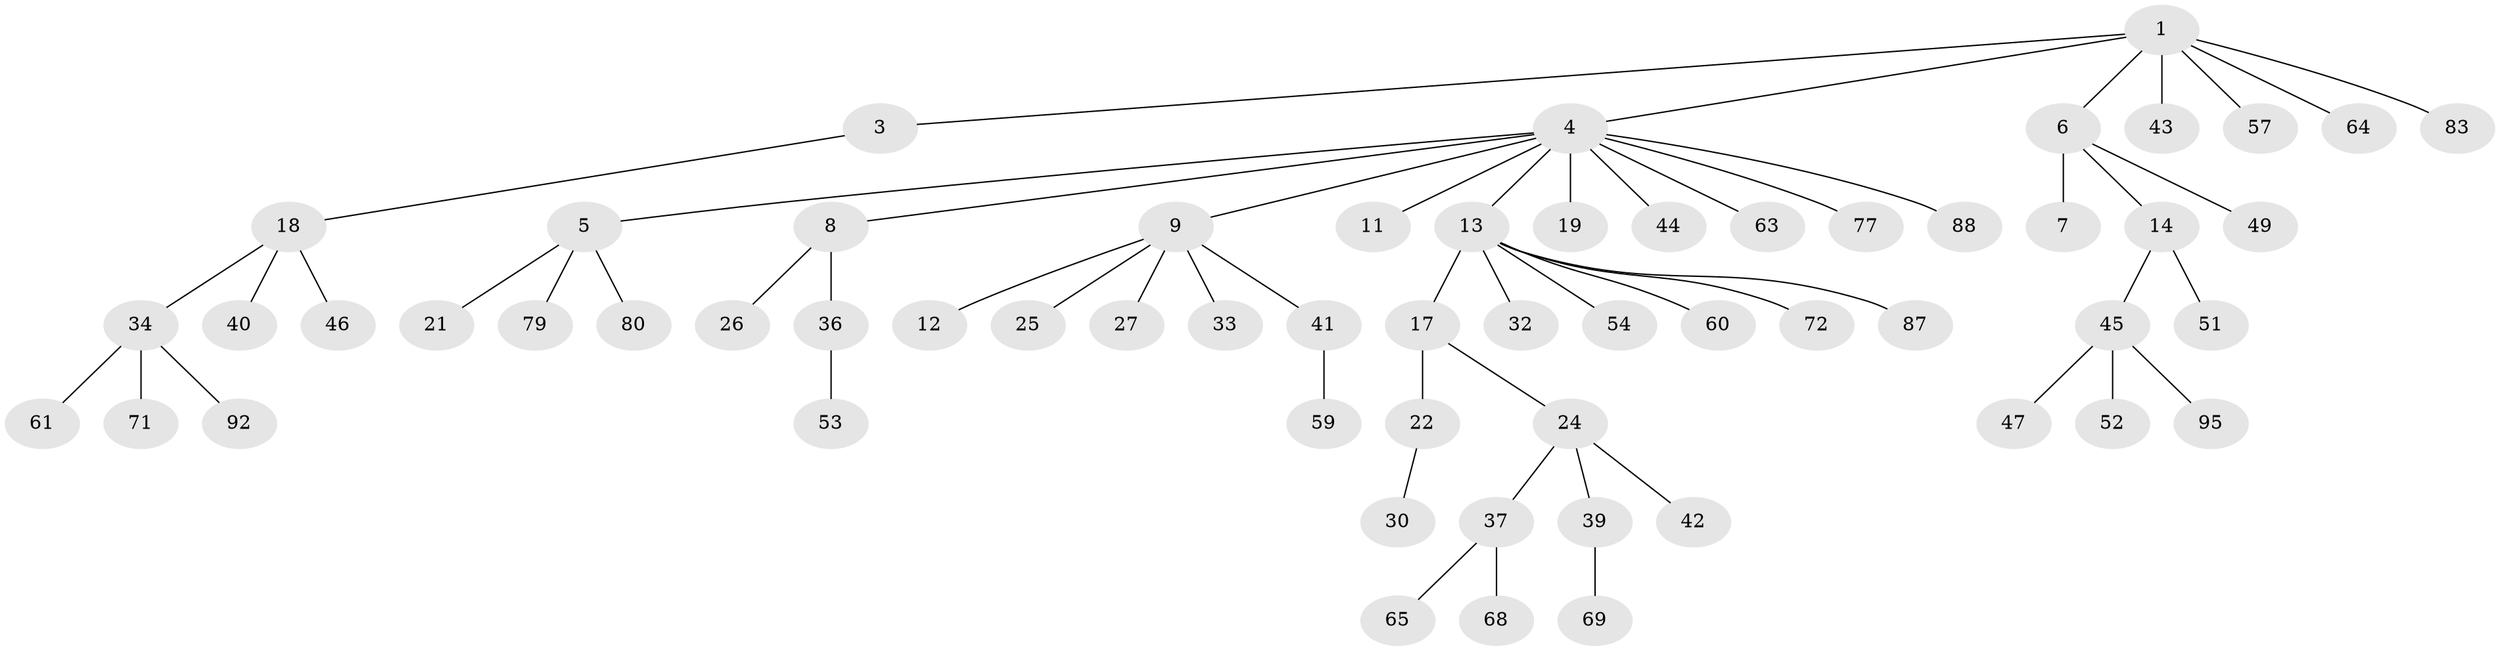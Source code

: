 // original degree distribution, {5: 0.0297029702970297, 4: 0.06930693069306931, 2: 0.1782178217821782, 10: 0.009900990099009901, 3: 0.16831683168316833, 1: 0.5346534653465347, 6: 0.009900990099009901}
// Generated by graph-tools (version 1.1) at 2025/19/03/04/25 18:19:11]
// undirected, 60 vertices, 59 edges
graph export_dot {
graph [start="1"]
  node [color=gray90,style=filled];
  1 [super="+2"];
  3;
  4 [super="+23"];
  5 [super="+15+20"];
  6 [super="+96"];
  7;
  8 [super="+16"];
  9 [super="+10+35"];
  11 [super="+56"];
  12 [super="+28"];
  13 [super="+38+55"];
  14;
  17;
  18;
  19;
  21;
  22 [super="+29"];
  24 [super="+31"];
  25;
  26;
  27 [super="+93"];
  30;
  32;
  33;
  34;
  36;
  37;
  39;
  40;
  41 [super="+62+58"];
  42 [super="+97+75+50"];
  43;
  44;
  45;
  46;
  47 [super="+74+91"];
  49;
  51 [super="+66"];
  52 [super="+86"];
  53;
  54;
  57;
  59 [super="+73+70"];
  60;
  61;
  63;
  64;
  65;
  68;
  69;
  71;
  72;
  77;
  79 [super="+89"];
  80 [super="+99"];
  83;
  87;
  88;
  92;
  95;
  1 -- 3;
  1 -- 6;
  1 -- 64;
  1 -- 83;
  1 -- 43;
  1 -- 4;
  1 -- 57;
  3 -- 18;
  4 -- 5;
  4 -- 8;
  4 -- 9;
  4 -- 11;
  4 -- 13;
  4 -- 19;
  4 -- 44;
  4 -- 63;
  4 -- 88;
  4 -- 77;
  5 -- 80;
  5 -- 21;
  5 -- 79;
  6 -- 7;
  6 -- 14;
  6 -- 49;
  8 -- 36;
  8 -- 26;
  9 -- 12;
  9 -- 33;
  9 -- 27;
  9 -- 25;
  9 -- 41;
  13 -- 17;
  13 -- 32;
  13 -- 72;
  13 -- 54;
  13 -- 87;
  13 -- 60;
  14 -- 45;
  14 -- 51;
  17 -- 22;
  17 -- 24;
  18 -- 34;
  18 -- 40;
  18 -- 46;
  22 -- 30;
  24 -- 37;
  24 -- 42;
  24 -- 39;
  34 -- 61;
  34 -- 71;
  34 -- 92;
  36 -- 53;
  37 -- 65;
  37 -- 68;
  39 -- 69;
  41 -- 59;
  45 -- 47;
  45 -- 52;
  45 -- 95;
}
